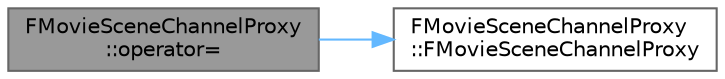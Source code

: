 digraph "FMovieSceneChannelProxy::operator="
{
 // INTERACTIVE_SVG=YES
 // LATEX_PDF_SIZE
  bgcolor="transparent";
  edge [fontname=Helvetica,fontsize=10,labelfontname=Helvetica,labelfontsize=10];
  node [fontname=Helvetica,fontsize=10,shape=box,height=0.2,width=0.4];
  rankdir="LR";
  Node1 [id="Node000001",label="FMovieSceneChannelProxy\l::operator=",height=0.2,width=0.4,color="gray40", fillcolor="grey60", style="filled", fontcolor="black",tooltip=" "];
  Node1 -> Node2 [id="edge1_Node000001_Node000002",color="steelblue1",style="solid",tooltip=" "];
  Node2 [id="Node000002",label="FMovieSceneChannelProxy\l::FMovieSceneChannelProxy",height=0.2,width=0.4,color="grey40", fillcolor="white", style="filled",URL="$dd/d5f/structFMovieSceneChannelProxy.html#ab05adf88070b04719937d671e8ab5b6c",tooltip="Default construction - emtpy proxy."];
}
